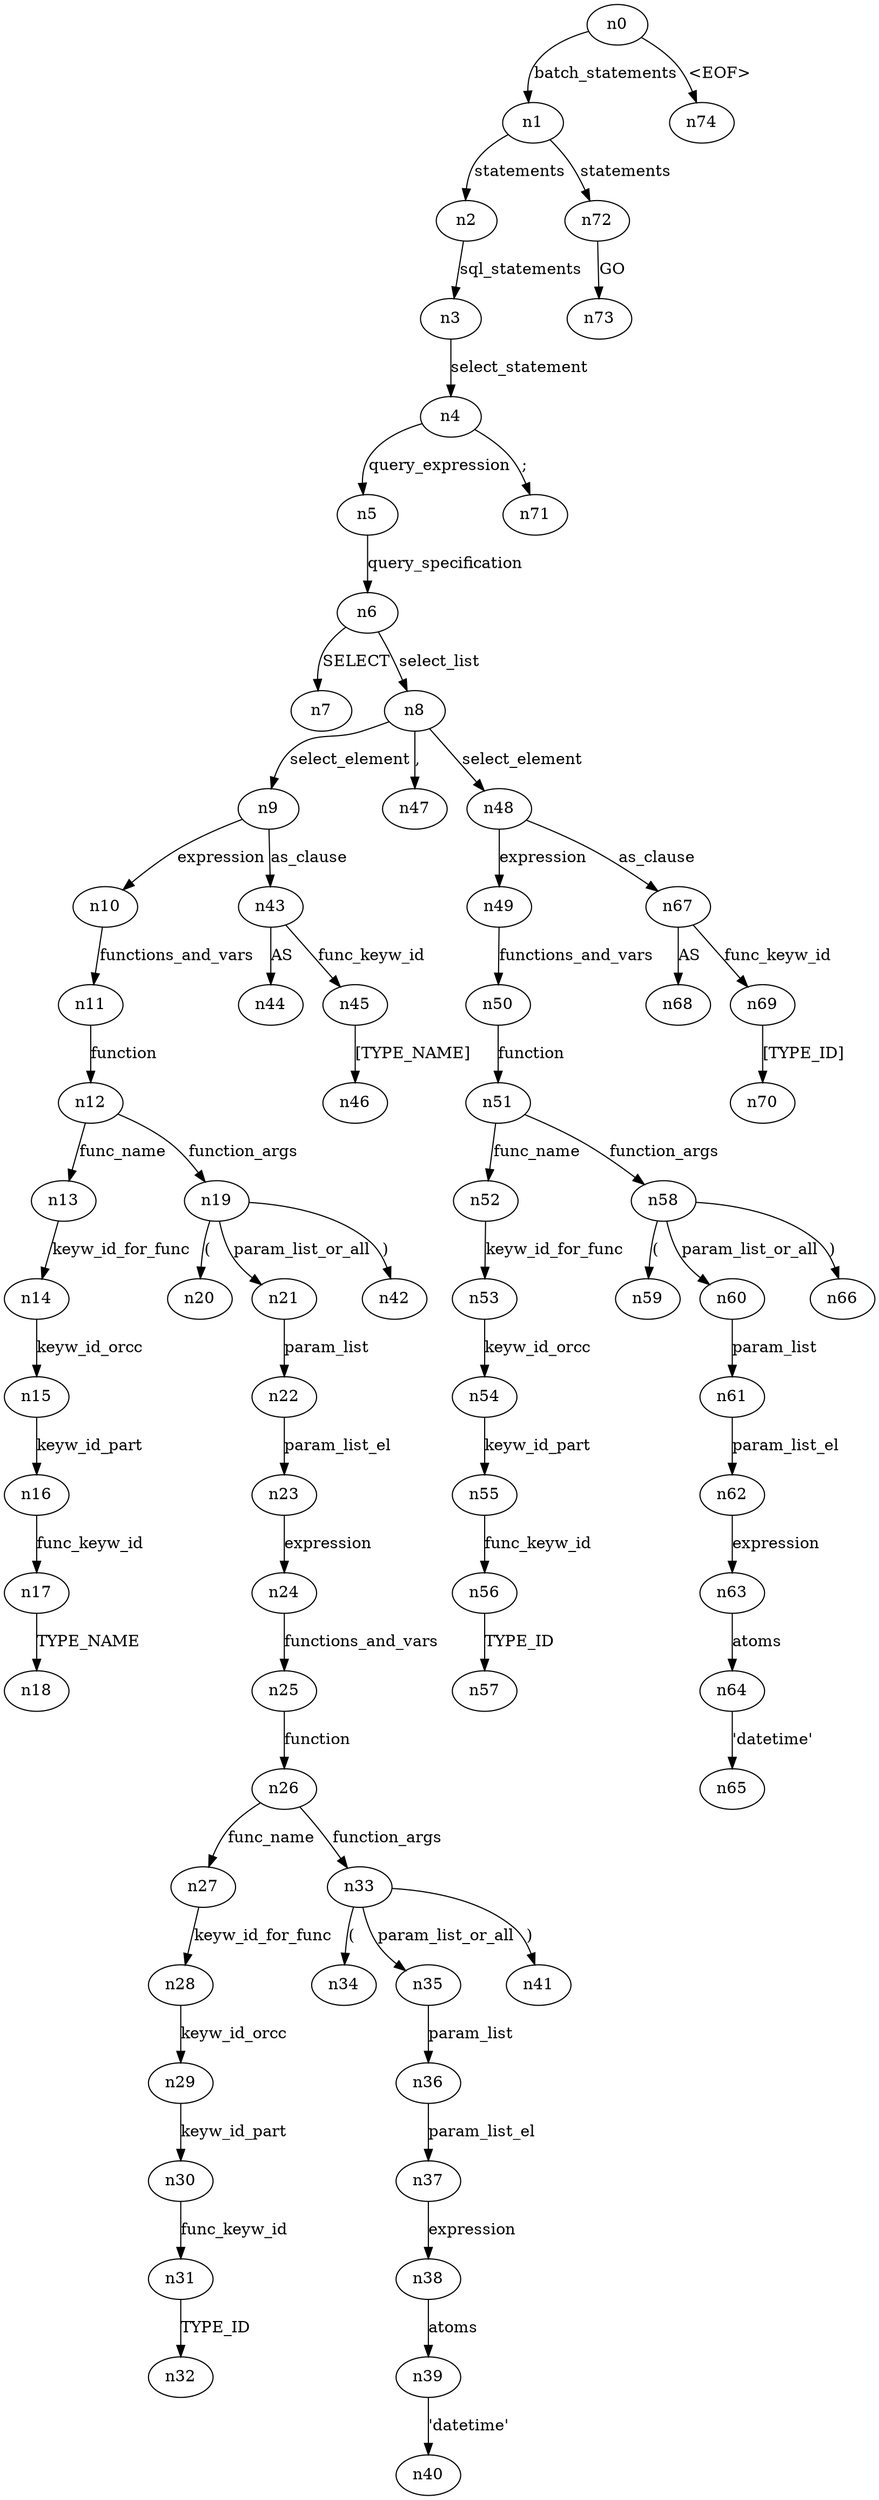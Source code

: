 digraph ParseTree {
  n0 -> n1 [label="batch_statements"];
  n1 -> n2 [label="statements"];
  n2 -> n3 [label="sql_statements"];
  n3 -> n4 [label="select_statement"];
  n4 -> n5 [label="query_expression"];
  n5 -> n6 [label="query_specification"];
  n6 -> n7 [label="SELECT"];
  n6 -> n8 [label="select_list"];
  n8 -> n9 [label="select_element"];
  n9 -> n10 [label="expression"];
  n10 -> n11 [label="functions_and_vars"];
  n11 -> n12 [label="function"];
  n12 -> n13 [label="func_name"];
  n13 -> n14 [label="keyw_id_for_func"];
  n14 -> n15 [label="keyw_id_orcc"];
  n15 -> n16 [label="keyw_id_part"];
  n16 -> n17 [label="func_keyw_id"];
  n17 -> n18 [label="TYPE_NAME"];
  n12 -> n19 [label="function_args"];
  n19 -> n20 [label="("];
  n19 -> n21 [label="param_list_or_all"];
  n21 -> n22 [label="param_list"];
  n22 -> n23 [label="param_list_el"];
  n23 -> n24 [label="expression"];
  n24 -> n25 [label="functions_and_vars"];
  n25 -> n26 [label="function"];
  n26 -> n27 [label="func_name"];
  n27 -> n28 [label="keyw_id_for_func"];
  n28 -> n29 [label="keyw_id_orcc"];
  n29 -> n30 [label="keyw_id_part"];
  n30 -> n31 [label="func_keyw_id"];
  n31 -> n32 [label="TYPE_ID"];
  n26 -> n33 [label="function_args"];
  n33 -> n34 [label="("];
  n33 -> n35 [label="param_list_or_all"];
  n35 -> n36 [label="param_list"];
  n36 -> n37 [label="param_list_el"];
  n37 -> n38 [label="expression"];
  n38 -> n39 [label="atoms"];
  n39 -> n40 [label="'datetime'"];
  n33 -> n41 [label=")"];
  n19 -> n42 [label=")"];
  n9 -> n43 [label="as_clause"];
  n43 -> n44 [label="AS"];
  n43 -> n45 [label="func_keyw_id"];
  n45 -> n46 [label="[TYPE_NAME]"];
  n8 -> n47 [label=","];
  n8 -> n48 [label="select_element"];
  n48 -> n49 [label="expression"];
  n49 -> n50 [label="functions_and_vars"];
  n50 -> n51 [label="function"];
  n51 -> n52 [label="func_name"];
  n52 -> n53 [label="keyw_id_for_func"];
  n53 -> n54 [label="keyw_id_orcc"];
  n54 -> n55 [label="keyw_id_part"];
  n55 -> n56 [label="func_keyw_id"];
  n56 -> n57 [label="TYPE_ID"];
  n51 -> n58 [label="function_args"];
  n58 -> n59 [label="("];
  n58 -> n60 [label="param_list_or_all"];
  n60 -> n61 [label="param_list"];
  n61 -> n62 [label="param_list_el"];
  n62 -> n63 [label="expression"];
  n63 -> n64 [label="atoms"];
  n64 -> n65 [label="'datetime'"];
  n58 -> n66 [label=")"];
  n48 -> n67 [label="as_clause"];
  n67 -> n68 [label="AS"];
  n67 -> n69 [label="func_keyw_id"];
  n69 -> n70 [label="[TYPE_ID]"];
  n4 -> n71 [label=";"];
  n1 -> n72 [label="statements"];
  n72 -> n73 [label="GO"];
  n0 -> n74 [label="<EOF>"];
}
